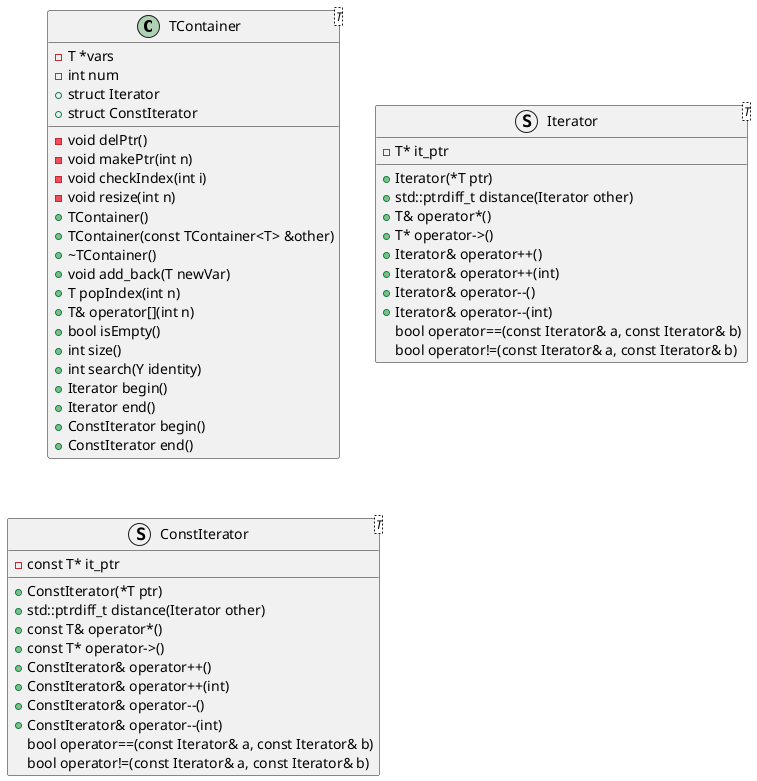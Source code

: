 @startuml
class TContainer
struct Iterator <T>
struct ConstIterator <T>

class TContainer<T> {
    -T *vars
    -int num
    +struct Iterator
    +struct ConstIterator

    -void delPtr()
    -void makePtr(int n)
    -void checkIndex(int i)
    -void resize(int n)
    +TContainer()
    +TContainer(const TContainer<T> &other)
    +~TContainer()
    +void add_back(T newVar)
    +T popIndex(int n)
    +T& operator[](int n)
    +bool isEmpty()
    +int size()
    +int search(Y identity)
    +Iterator begin()
    +Iterator end()
    +ConstIterator begin()
    +ConstIterator end()
}

struct Iterator <T> {
    -T* it_ptr

    +Iterator(*T ptr)
    +std::ptrdiff_t distance(Iterator other)
    +T& operator*()
    +T* operator->()
    +Iterator& operator++()
    +Iterator& operator++(int)
    +Iterator& operator--()
    +Iterator& operator--(int)
    bool operator==(const Iterator& a, const Iterator& b)
    bool operator!=(const Iterator& a, const Iterator& b)
}

struct ConstIterator <T> {
    -const T* it_ptr

    +ConstIterator(*T ptr)
    +std::ptrdiff_t distance(Iterator other)
    +const T& operator*()
    +const T* operator->()
    +ConstIterator& operator++()
    +ConstIterator& operator++(int)
    +ConstIterator& operator--()
    +ConstIterator& operator--(int)
    bool operator==(const Iterator& a, const Iterator& b)
    bool operator!=(const Iterator& a, const Iterator& b)
}
@enduml